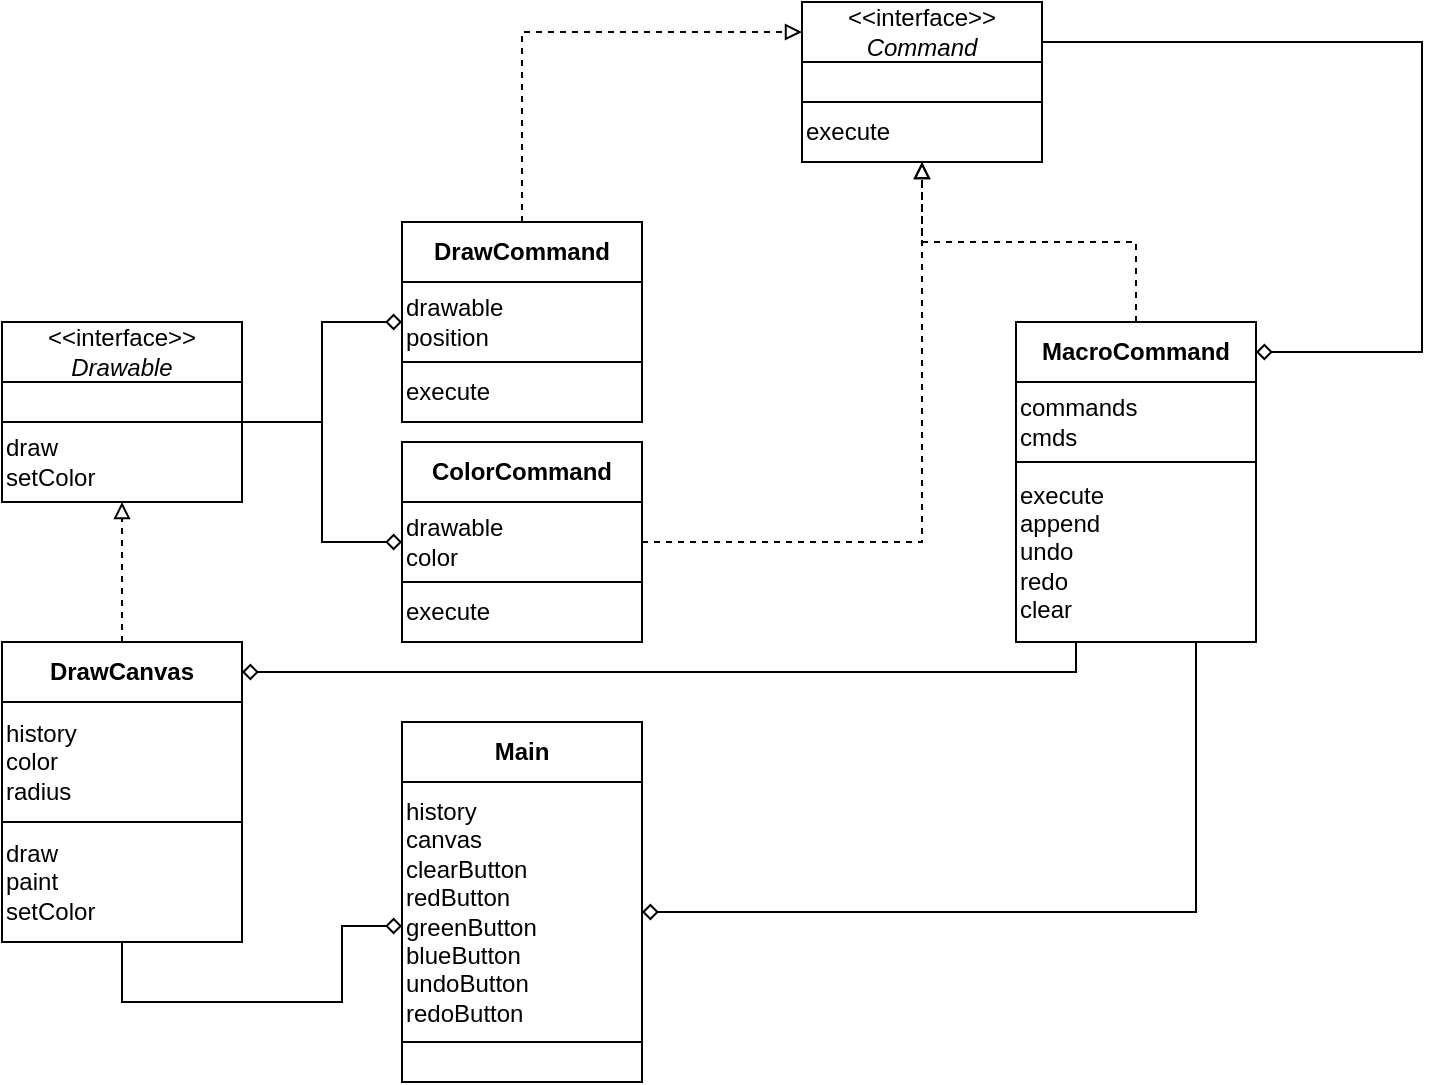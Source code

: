 <mxfile version="14.7.6" type="github">
  <diagram id="MmD4Tu3jAxmBGYifqvtR" name="Page-1">
    <mxGraphModel dx="865" dy="689" grid="1" gridSize="10" guides="1" tooltips="1" connect="1" arrows="1" fold="1" page="1" pageScale="1" pageWidth="827" pageHeight="1169" math="0" shadow="0">
      <root>
        <mxCell id="0" />
        <mxCell id="1" parent="0" />
        <mxCell id="VglDRwMaJpxy7JB3EEr_-5" value="&amp;lt;&amp;lt;interface&amp;gt;&amp;gt;&lt;br&gt;&lt;i&gt;Command&lt;/i&gt;" style="rounded=0;whiteSpace=wrap;html=1;" parent="1" vertex="1">
          <mxGeometry x="600" y="40" width="120" height="30" as="geometry" />
        </mxCell>
        <mxCell id="VglDRwMaJpxy7JB3EEr_-6" value="" style="rounded=0;whiteSpace=wrap;html=1;" parent="1" vertex="1">
          <mxGeometry x="600" y="70" width="120" height="20" as="geometry" />
        </mxCell>
        <mxCell id="VglDRwMaJpxy7JB3EEr_-7" value="execute" style="rounded=0;whiteSpace=wrap;html=1;align=left;" parent="1" vertex="1">
          <mxGeometry x="600" y="90" width="120" height="30" as="geometry" />
        </mxCell>
        <mxCell id="VglDRwMaJpxy7JB3EEr_-33" style="edgeStyle=orthogonalEdgeStyle;rounded=0;orthogonalLoop=1;jettySize=auto;html=1;exitX=1;exitY=0.5;exitDx=0;exitDy=0;entryX=1;entryY=0;entryDx=0;entryDy=0;startArrow=diamond;startFill=0;endArrow=none;endFill=0;" parent="1" source="VglDRwMaJpxy7JB3EEr_-8" target="VglDRwMaJpxy7JB3EEr_-6" edge="1">
          <mxGeometry relative="1" as="geometry">
            <Array as="points">
              <mxPoint x="910" y="215" />
              <mxPoint x="910" y="60" />
              <mxPoint x="720" y="60" />
            </Array>
          </mxGeometry>
        </mxCell>
        <mxCell id="VglDRwMaJpxy7JB3EEr_-34" style="edgeStyle=orthogonalEdgeStyle;rounded=0;orthogonalLoop=1;jettySize=auto;html=1;exitX=0.5;exitY=0;exitDx=0;exitDy=0;entryX=0.5;entryY=1;entryDx=0;entryDy=0;startArrow=none;startFill=0;endArrow=block;endFill=0;dashed=1;" parent="1" source="VglDRwMaJpxy7JB3EEr_-8" target="VglDRwMaJpxy7JB3EEr_-7" edge="1">
          <mxGeometry relative="1" as="geometry" />
        </mxCell>
        <mxCell id="VglDRwMaJpxy7JB3EEr_-8" value="&lt;b&gt;MacroCommand&lt;/b&gt;" style="rounded=0;whiteSpace=wrap;html=1;" parent="1" vertex="1">
          <mxGeometry x="707" y="200" width="120" height="30" as="geometry" />
        </mxCell>
        <mxCell id="VglDRwMaJpxy7JB3EEr_-9" value="commands&lt;br&gt;cmds" style="rounded=0;whiteSpace=wrap;html=1;align=left;" parent="1" vertex="1">
          <mxGeometry x="707" y="230" width="120" height="40" as="geometry" />
        </mxCell>
        <mxCell id="VglDRwMaJpxy7JB3EEr_-10" value="execute&lt;br&gt;append&lt;br&gt;undo&lt;br&gt;redo&lt;br&gt;clear" style="rounded=0;whiteSpace=wrap;html=1;align=left;" parent="1" vertex="1">
          <mxGeometry x="707" y="270" width="120" height="90" as="geometry" />
        </mxCell>
        <mxCell id="VglDRwMaJpxy7JB3EEr_-26" style="edgeStyle=orthogonalEdgeStyle;rounded=0;orthogonalLoop=1;jettySize=auto;html=1;exitX=0.5;exitY=0;exitDx=0;exitDy=0;entryX=0;entryY=0.5;entryDx=0;entryDy=0;dashed=1;endArrow=block;endFill=0;" parent="1" source="VglDRwMaJpxy7JB3EEr_-11" target="VglDRwMaJpxy7JB3EEr_-5" edge="1">
          <mxGeometry relative="1" as="geometry" />
        </mxCell>
        <mxCell id="VglDRwMaJpxy7JB3EEr_-11" value="&lt;b&gt;DrawCommand&lt;/b&gt;" style="rounded=0;whiteSpace=wrap;html=1;" parent="1" vertex="1">
          <mxGeometry x="400" y="150" width="120" height="30" as="geometry" />
        </mxCell>
        <mxCell id="VglDRwMaJpxy7JB3EEr_-13" value="execute" style="rounded=0;whiteSpace=wrap;html=1;align=left;" parent="1" vertex="1">
          <mxGeometry x="400" y="220" width="120" height="30" as="geometry" />
        </mxCell>
        <mxCell id="VglDRwMaJpxy7JB3EEr_-27" style="edgeStyle=orthogonalEdgeStyle;rounded=0;orthogonalLoop=1;jettySize=auto;html=1;exitX=0;exitY=0.5;exitDx=0;exitDy=0;entryX=1;entryY=0;entryDx=0;entryDy=0;endArrow=none;endFill=0;startArrow=diamond;startFill=0;" parent="1" source="VglDRwMaJpxy7JB3EEr_-15" target="VglDRwMaJpxy7JB3EEr_-18" edge="1">
          <mxGeometry relative="1" as="geometry">
            <Array as="points">
              <mxPoint x="360" y="200" />
              <mxPoint x="360" y="250" />
            </Array>
          </mxGeometry>
        </mxCell>
        <mxCell id="VglDRwMaJpxy7JB3EEr_-15" value="drawable&lt;br&gt;position" style="rounded=0;whiteSpace=wrap;html=1;align=left;" parent="1" vertex="1">
          <mxGeometry x="400" y="180" width="120" height="40" as="geometry" />
        </mxCell>
        <mxCell id="VglDRwMaJpxy7JB3EEr_-16" value="&amp;lt;&amp;lt;interface&amp;gt;&amp;gt;&lt;br&gt;&lt;i&gt;Drawable&lt;/i&gt;" style="rounded=0;whiteSpace=wrap;html=1;" parent="1" vertex="1">
          <mxGeometry x="200" y="200" width="120" height="30" as="geometry" />
        </mxCell>
        <mxCell id="VglDRwMaJpxy7JB3EEr_-17" value="" style="rounded=0;whiteSpace=wrap;html=1;" parent="1" vertex="1">
          <mxGeometry x="200" y="230" width="120" height="20" as="geometry" />
        </mxCell>
        <mxCell id="ptDcSN6XKnWAzG4VzCQM-4" style="edgeStyle=orthogonalEdgeStyle;rounded=0;orthogonalLoop=1;jettySize=auto;html=1;exitX=1;exitY=0;exitDx=0;exitDy=0;entryX=0;entryY=0.5;entryDx=0;entryDy=0;endArrow=diamond;endFill=0;" edge="1" parent="1" source="VglDRwMaJpxy7JB3EEr_-18" target="ptDcSN6XKnWAzG4VzCQM-3">
          <mxGeometry relative="1" as="geometry">
            <Array as="points">
              <mxPoint x="360" y="250" />
              <mxPoint x="360" y="310" />
            </Array>
          </mxGeometry>
        </mxCell>
        <mxCell id="VglDRwMaJpxy7JB3EEr_-18" value="draw&lt;br&gt;setColor" style="rounded=0;whiteSpace=wrap;html=1;align=left;" parent="1" vertex="1">
          <mxGeometry x="200" y="250" width="120" height="40" as="geometry" />
        </mxCell>
        <mxCell id="VglDRwMaJpxy7JB3EEr_-28" style="edgeStyle=orthogonalEdgeStyle;rounded=0;orthogonalLoop=1;jettySize=auto;html=1;exitX=0.5;exitY=0;exitDx=0;exitDy=0;entryX=0.5;entryY=1;entryDx=0;entryDy=0;startArrow=none;startFill=0;endArrow=block;endFill=0;dashed=1;" parent="1" source="VglDRwMaJpxy7JB3EEr_-19" target="VglDRwMaJpxy7JB3EEr_-18" edge="1">
          <mxGeometry relative="1" as="geometry" />
        </mxCell>
        <mxCell id="VglDRwMaJpxy7JB3EEr_-30" style="edgeStyle=orthogonalEdgeStyle;rounded=0;orthogonalLoop=1;jettySize=auto;html=1;exitX=1;exitY=0.5;exitDx=0;exitDy=0;entryX=0.25;entryY=1;entryDx=0;entryDy=0;startArrow=diamond;startFill=0;endArrow=none;endFill=0;" parent="1" source="VglDRwMaJpxy7JB3EEr_-19" target="VglDRwMaJpxy7JB3EEr_-10" edge="1">
          <mxGeometry relative="1" as="geometry">
            <Array as="points">
              <mxPoint x="737" y="375" />
            </Array>
          </mxGeometry>
        </mxCell>
        <mxCell id="VglDRwMaJpxy7JB3EEr_-19" value="&lt;b&gt;DrawCanvas&lt;/b&gt;" style="rounded=0;whiteSpace=wrap;html=1;" parent="1" vertex="1">
          <mxGeometry x="200" y="360" width="120" height="30" as="geometry" />
        </mxCell>
        <mxCell id="VglDRwMaJpxy7JB3EEr_-20" value="history&lt;br&gt;color&lt;br&gt;radius" style="rounded=0;whiteSpace=wrap;html=1;align=left;" parent="1" vertex="1">
          <mxGeometry x="200" y="390" width="120" height="60" as="geometry" />
        </mxCell>
        <mxCell id="VglDRwMaJpxy7JB3EEr_-22" value="draw&lt;br&gt;paint&lt;br&gt;setColor" style="rounded=0;whiteSpace=wrap;html=1;align=left;" parent="1" vertex="1">
          <mxGeometry x="200" y="450" width="120" height="60" as="geometry" />
        </mxCell>
        <mxCell id="VglDRwMaJpxy7JB3EEr_-23" value="" style="rounded=0;whiteSpace=wrap;html=1;" parent="1" vertex="1">
          <mxGeometry x="400" y="560" width="120" height="20" as="geometry" />
        </mxCell>
        <mxCell id="VglDRwMaJpxy7JB3EEr_-24" value="&lt;b&gt;Main&lt;/b&gt;" style="rounded=0;whiteSpace=wrap;html=1;" parent="1" vertex="1">
          <mxGeometry x="400" y="400" width="120" height="30" as="geometry" />
        </mxCell>
        <mxCell id="VglDRwMaJpxy7JB3EEr_-31" style="edgeStyle=orthogonalEdgeStyle;rounded=0;orthogonalLoop=1;jettySize=auto;html=1;entryX=0.5;entryY=1;entryDx=0;entryDy=0;startArrow=diamond;startFill=0;endArrow=none;endFill=0;exitX=0;exitY=0.554;exitDx=0;exitDy=0;exitPerimeter=0;" parent="1" source="VglDRwMaJpxy7JB3EEr_-25" target="VglDRwMaJpxy7JB3EEr_-22" edge="1">
          <mxGeometry relative="1" as="geometry">
            <mxPoint x="390" y="530" as="sourcePoint" />
            <Array as="points">
              <mxPoint x="370" y="502" />
              <mxPoint x="370" y="540" />
              <mxPoint x="260" y="540" />
            </Array>
          </mxGeometry>
        </mxCell>
        <mxCell id="VglDRwMaJpxy7JB3EEr_-32" style="edgeStyle=orthogonalEdgeStyle;rounded=0;orthogonalLoop=1;jettySize=auto;html=1;exitX=1;exitY=0.5;exitDx=0;exitDy=0;entryX=0.75;entryY=1;entryDx=0;entryDy=0;startArrow=diamond;startFill=0;endArrow=none;endFill=0;" parent="1" source="VglDRwMaJpxy7JB3EEr_-25" target="VglDRwMaJpxy7JB3EEr_-10" edge="1">
          <mxGeometry relative="1" as="geometry" />
        </mxCell>
        <mxCell id="VglDRwMaJpxy7JB3EEr_-25" value="history&lt;br&gt;canvas&lt;br&gt;clearButton&lt;br&gt;redButton&lt;br&gt;greenButton&lt;br&gt;blueButton&lt;br&gt;undoButton&lt;br&gt;redoButton" style="rounded=0;whiteSpace=wrap;html=1;align=left;" parent="1" vertex="1">
          <mxGeometry x="400" y="430" width="120" height="130" as="geometry" />
        </mxCell>
        <mxCell id="ptDcSN6XKnWAzG4VzCQM-1" value="&lt;b&gt;ColorCommand&lt;/b&gt;" style="rounded=0;whiteSpace=wrap;html=1;" vertex="1" parent="1">
          <mxGeometry x="400" y="260" width="120" height="30" as="geometry" />
        </mxCell>
        <mxCell id="ptDcSN6XKnWAzG4VzCQM-2" value="execute" style="rounded=0;whiteSpace=wrap;html=1;align=left;" vertex="1" parent="1">
          <mxGeometry x="400" y="330" width="120" height="30" as="geometry" />
        </mxCell>
        <mxCell id="ptDcSN6XKnWAzG4VzCQM-6" style="edgeStyle=orthogonalEdgeStyle;rounded=0;orthogonalLoop=1;jettySize=auto;html=1;exitX=1;exitY=0.5;exitDx=0;exitDy=0;entryX=0.5;entryY=1;entryDx=0;entryDy=0;dashed=1;startArrow=none;startFill=0;endArrow=block;endFill=0;" edge="1" parent="1" source="ptDcSN6XKnWAzG4VzCQM-3" target="VglDRwMaJpxy7JB3EEr_-7">
          <mxGeometry relative="1" as="geometry" />
        </mxCell>
        <mxCell id="ptDcSN6XKnWAzG4VzCQM-3" value="drawable&lt;br&gt;color" style="rounded=0;whiteSpace=wrap;html=1;align=left;" vertex="1" parent="1">
          <mxGeometry x="400" y="290" width="120" height="40" as="geometry" />
        </mxCell>
      </root>
    </mxGraphModel>
  </diagram>
</mxfile>
